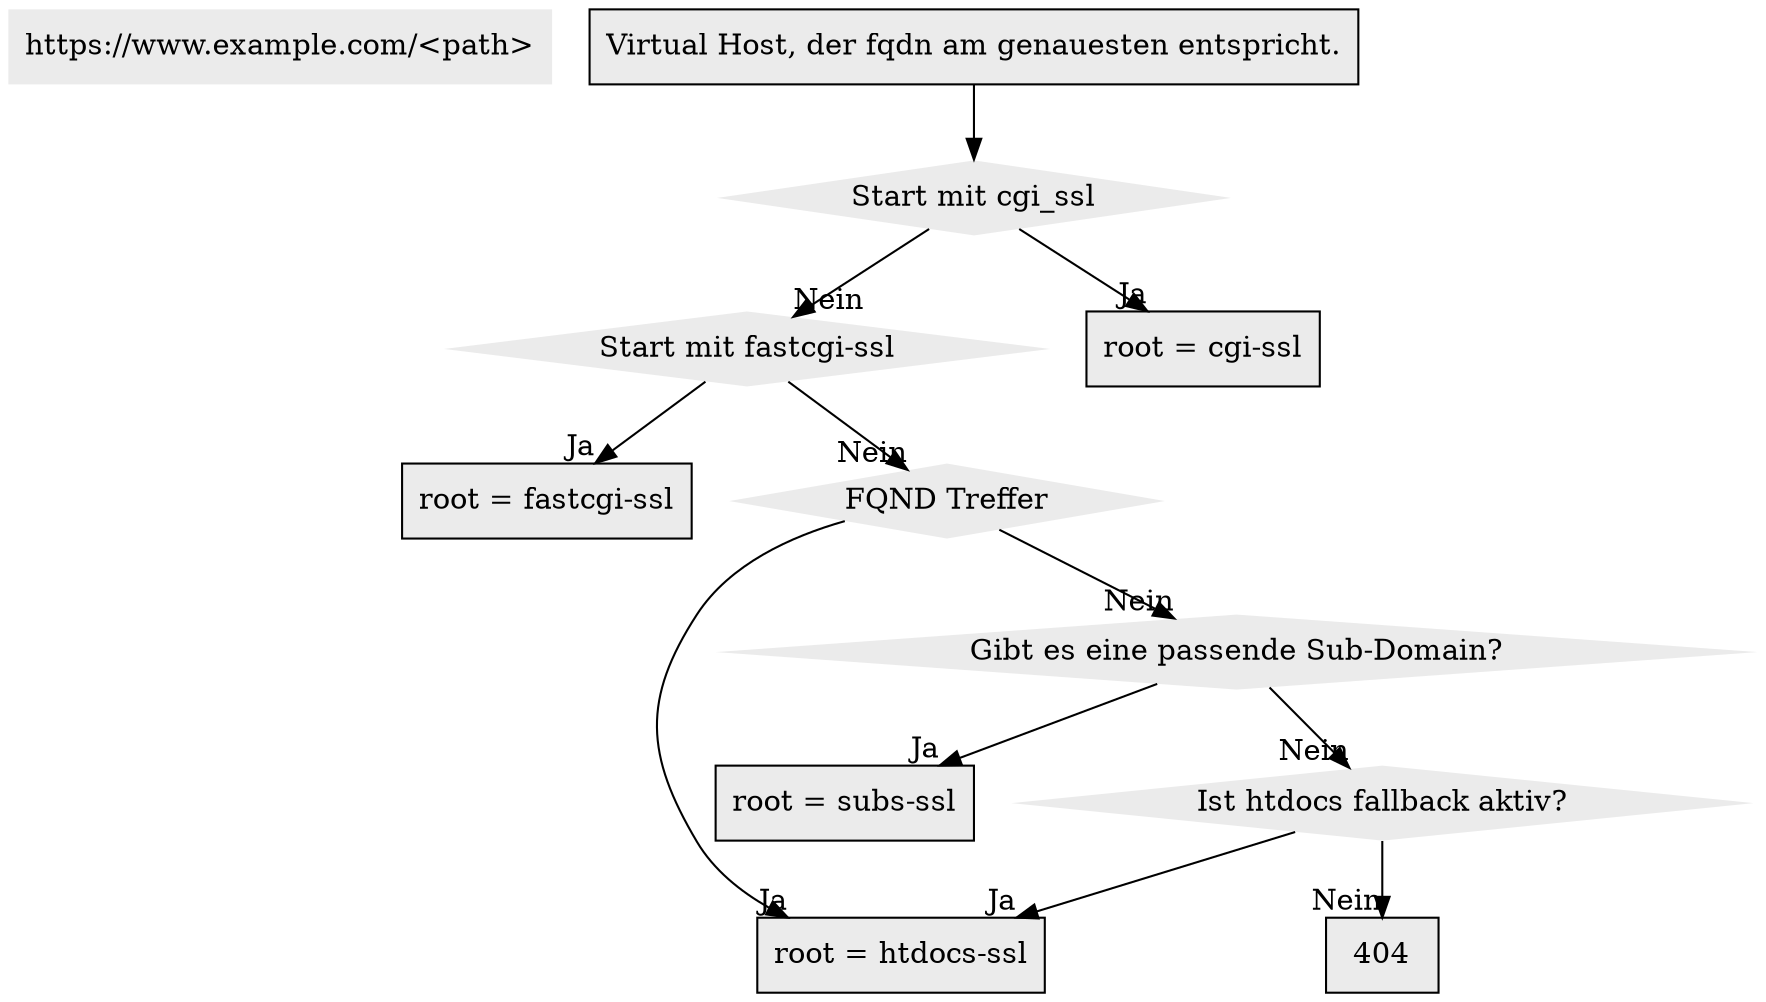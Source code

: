 digraph d  { 
	node [peripheries=0, style=filled, fillcolor="grey92", font=Helvetica, fontcolor=black]

	enquire_information [shape=box, label="https://www.example.com/<path>" ]


    vh_check_fqdn [shape=record, label="Virtual Host, der fqdn am genauesten entspricht."]
	path_cgi_bin [shape=diamond, label="Start mit cgi_ssl"]
	path_fastcgi [shape=diamond, label="Start mit fastcgi-ssl"]
	root_cgi_bin [shape=record, label="root = cgi-ssl"]
	root_fastcgi [shape=record, label="root = fastcgi-ssl"]
	fqdn_matches [shape=diamond, label="FQND Treffer"]
	root_htdocs_ok [shape=record, label="root = htdocs-ssl"]
	root_search_in_subs [shape=diamond, label="Gibt es eine passende Sub-Domain?"]
    root_subs_ok [shape=record, label="root = subs-ssl"]
	htdocsfallback_subs [shape=diamond, label="Ist htdocs fallback aktiv?" ]
	404 [shape=record, label="404"] 
        
	vh_check_fqdn -> path_cgi_bin 
	path_cgi_bin -> root_cgi_bin [headlabel="Ja"]
    path_cgi_bin -> path_fastcgi [headlabel="Nein"]   
	path_fastcgi -> root_fastcgi [headlabel="Ja"]
	path_fastcgi -> fqdn_matches [headlabel="Nein"] 
	fqdn_matches -> root_htdocs_ok [headlabel="Ja"]
	fqdn_matches -> root_search_in_subs [headlabel="Nein"]
	root_search_in_subs -> root_subs_ok [headlabel="Ja"]
	root_search_in_subs -> htdocsfallback_subs [headlabel="Nein"]
	htdocsfallback_subs -> root_htdocs_ok [headlabel="Ja"]
	htdocsfallback_subs -> 404 [headlabel="Nein"]
}

